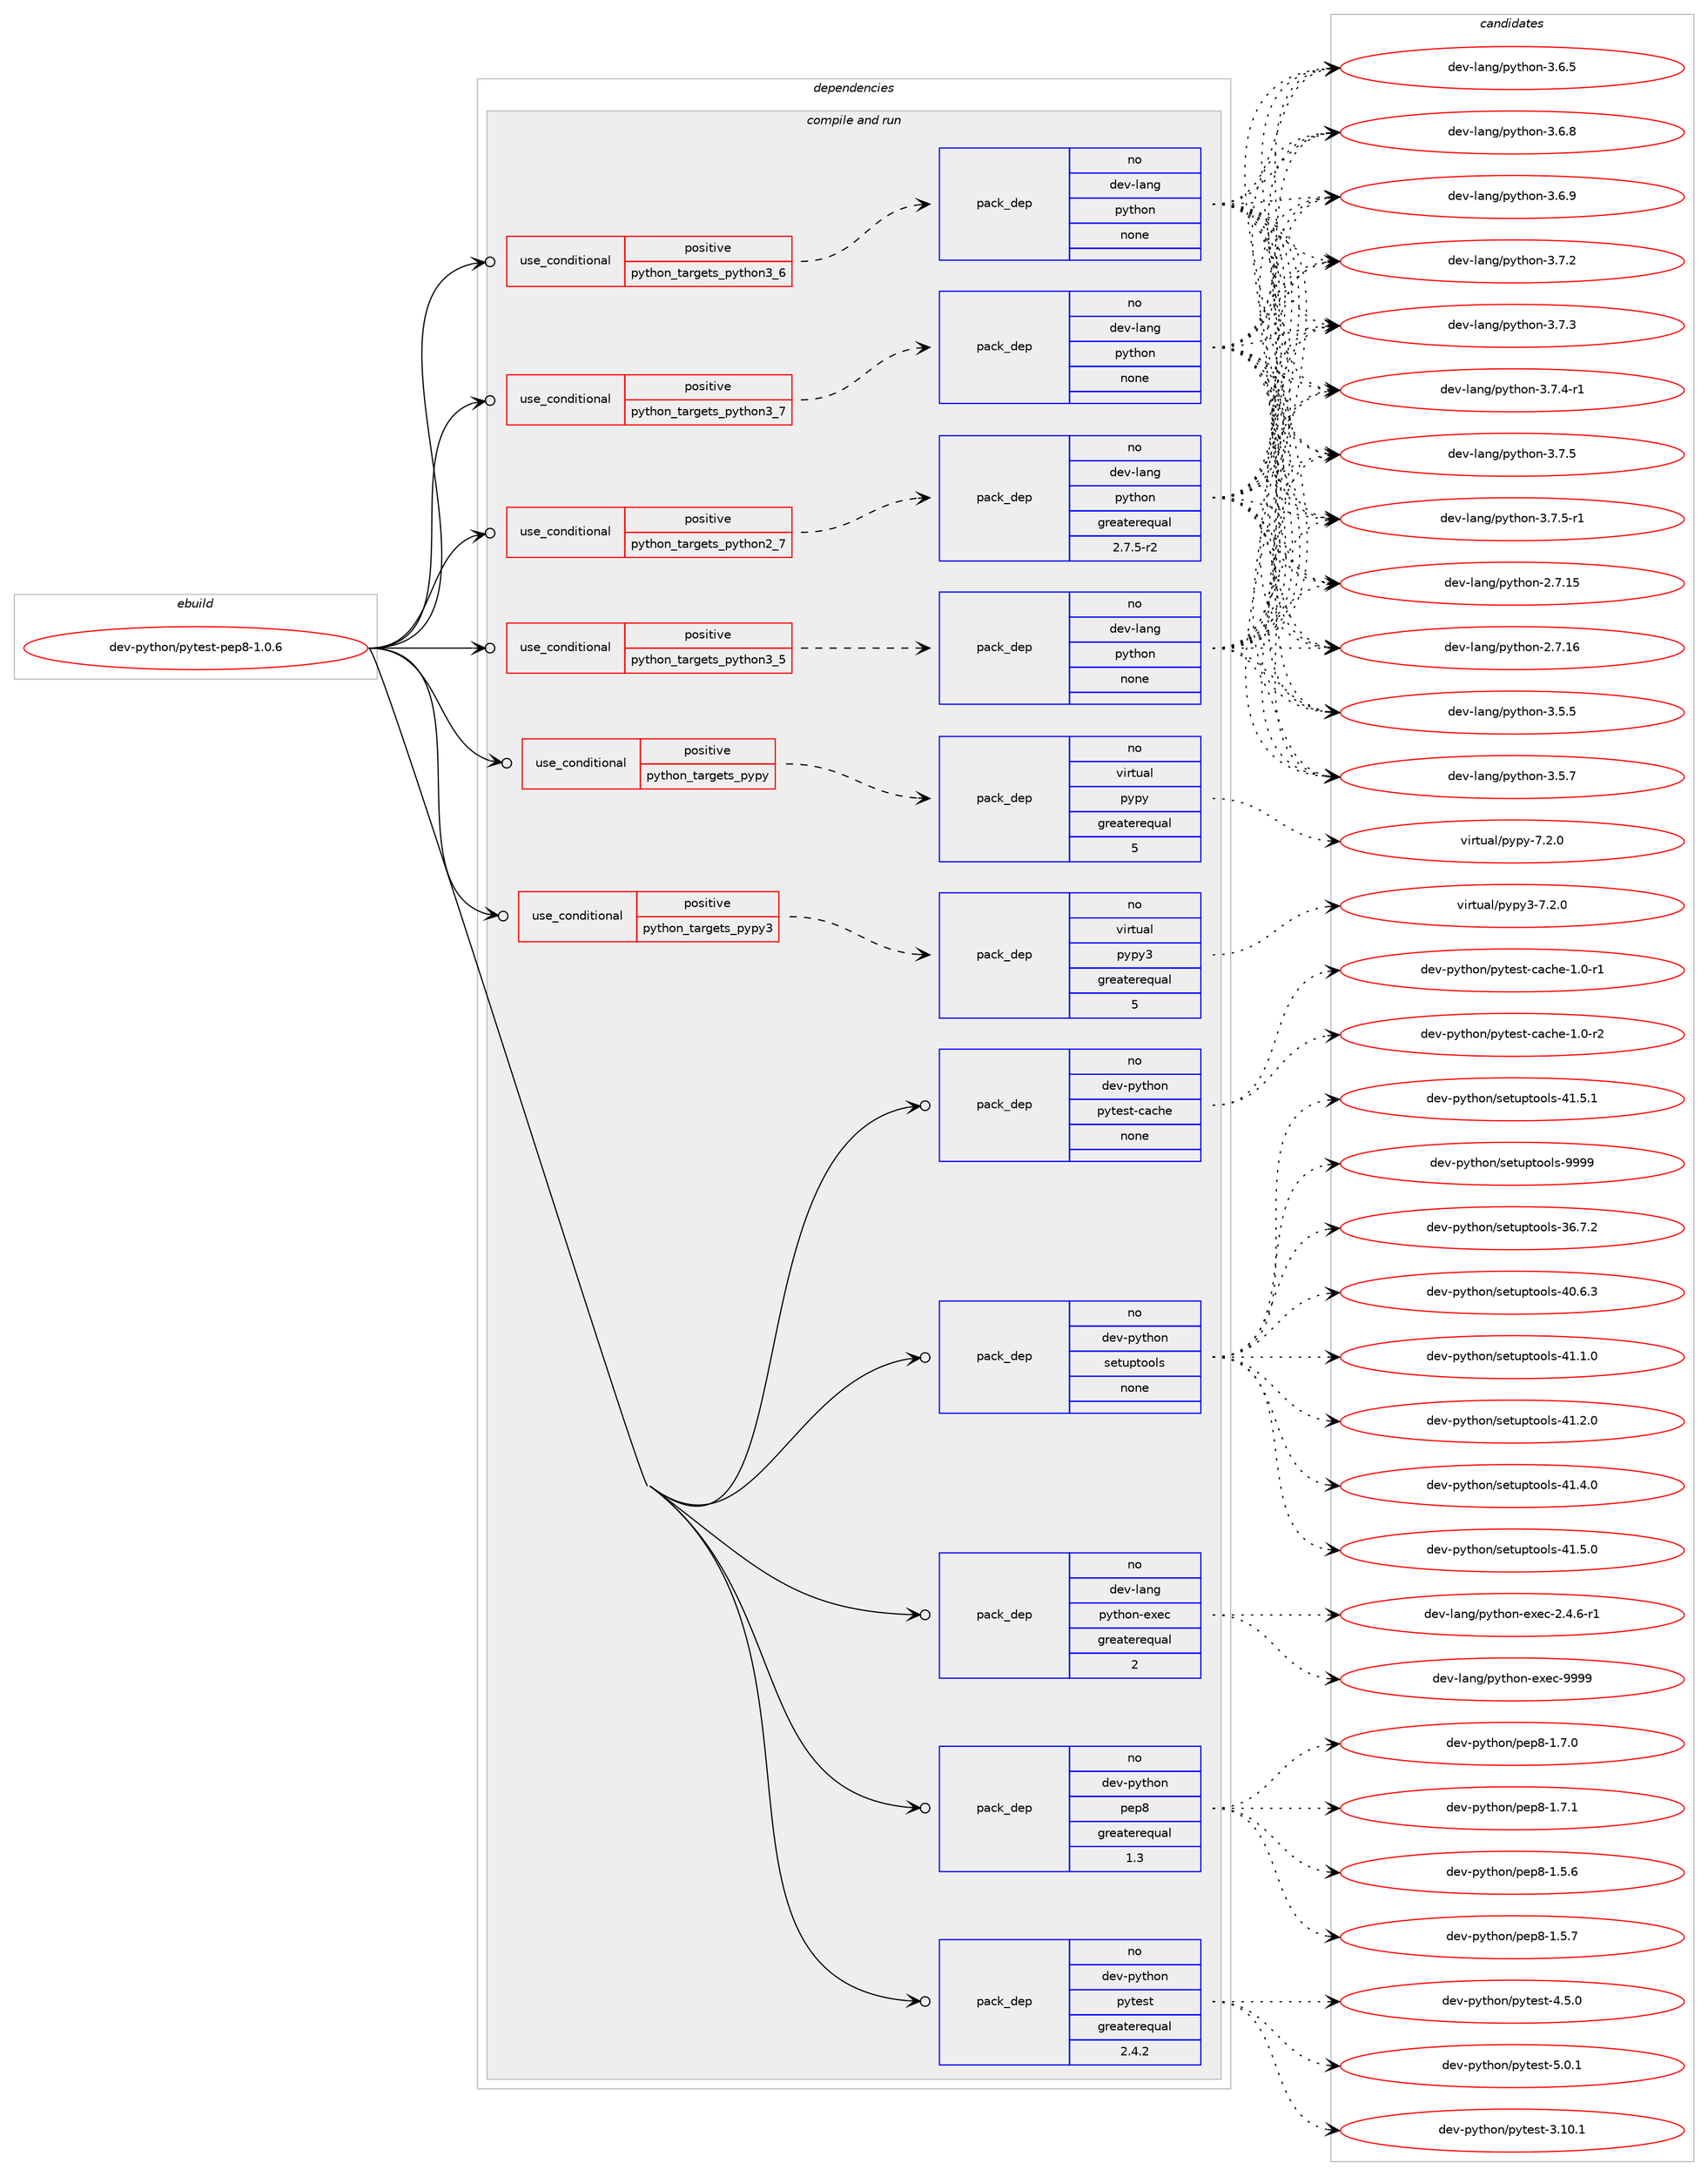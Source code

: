 digraph prolog {

# *************
# Graph options
# *************

newrank=true;
concentrate=true;
compound=true;
graph [rankdir=LR,fontname=Helvetica,fontsize=10,ranksep=1.5];#, ranksep=2.5, nodesep=0.2];
edge  [arrowhead=vee];
node  [fontname=Helvetica,fontsize=10];

# **********
# The ebuild
# **********

subgraph cluster_leftcol {
color=gray;
rank=same;
label=<<i>ebuild</i>>;
id [label="dev-python/pytest-pep8-1.0.6", color=red, width=4, href="../dev-python/pytest-pep8-1.0.6.svg"];
}

# ****************
# The dependencies
# ****************

subgraph cluster_midcol {
color=gray;
label=<<i>dependencies</i>>;
subgraph cluster_compile {
fillcolor="#eeeeee";
style=filled;
label=<<i>compile</i>>;
}
subgraph cluster_compileandrun {
fillcolor="#eeeeee";
style=filled;
label=<<i>compile and run</i>>;
subgraph cond147126 {
dependency629674 [label=<<TABLE BORDER="0" CELLBORDER="1" CELLSPACING="0" CELLPADDING="4"><TR><TD ROWSPAN="3" CELLPADDING="10">use_conditional</TD></TR><TR><TD>positive</TD></TR><TR><TD>python_targets_pypy</TD></TR></TABLE>>, shape=none, color=red];
subgraph pack470682 {
dependency629675 [label=<<TABLE BORDER="0" CELLBORDER="1" CELLSPACING="0" CELLPADDING="4" WIDTH="220"><TR><TD ROWSPAN="6" CELLPADDING="30">pack_dep</TD></TR><TR><TD WIDTH="110">no</TD></TR><TR><TD>virtual</TD></TR><TR><TD>pypy</TD></TR><TR><TD>greaterequal</TD></TR><TR><TD>5</TD></TR></TABLE>>, shape=none, color=blue];
}
dependency629674:e -> dependency629675:w [weight=20,style="dashed",arrowhead="vee"];
}
id:e -> dependency629674:w [weight=20,style="solid",arrowhead="odotvee"];
subgraph cond147127 {
dependency629676 [label=<<TABLE BORDER="0" CELLBORDER="1" CELLSPACING="0" CELLPADDING="4"><TR><TD ROWSPAN="3" CELLPADDING="10">use_conditional</TD></TR><TR><TD>positive</TD></TR><TR><TD>python_targets_pypy3</TD></TR></TABLE>>, shape=none, color=red];
subgraph pack470683 {
dependency629677 [label=<<TABLE BORDER="0" CELLBORDER="1" CELLSPACING="0" CELLPADDING="4" WIDTH="220"><TR><TD ROWSPAN="6" CELLPADDING="30">pack_dep</TD></TR><TR><TD WIDTH="110">no</TD></TR><TR><TD>virtual</TD></TR><TR><TD>pypy3</TD></TR><TR><TD>greaterequal</TD></TR><TR><TD>5</TD></TR></TABLE>>, shape=none, color=blue];
}
dependency629676:e -> dependency629677:w [weight=20,style="dashed",arrowhead="vee"];
}
id:e -> dependency629676:w [weight=20,style="solid",arrowhead="odotvee"];
subgraph cond147128 {
dependency629678 [label=<<TABLE BORDER="0" CELLBORDER="1" CELLSPACING="0" CELLPADDING="4"><TR><TD ROWSPAN="3" CELLPADDING="10">use_conditional</TD></TR><TR><TD>positive</TD></TR><TR><TD>python_targets_python2_7</TD></TR></TABLE>>, shape=none, color=red];
subgraph pack470684 {
dependency629679 [label=<<TABLE BORDER="0" CELLBORDER="1" CELLSPACING="0" CELLPADDING="4" WIDTH="220"><TR><TD ROWSPAN="6" CELLPADDING="30">pack_dep</TD></TR><TR><TD WIDTH="110">no</TD></TR><TR><TD>dev-lang</TD></TR><TR><TD>python</TD></TR><TR><TD>greaterequal</TD></TR><TR><TD>2.7.5-r2</TD></TR></TABLE>>, shape=none, color=blue];
}
dependency629678:e -> dependency629679:w [weight=20,style="dashed",arrowhead="vee"];
}
id:e -> dependency629678:w [weight=20,style="solid",arrowhead="odotvee"];
subgraph cond147129 {
dependency629680 [label=<<TABLE BORDER="0" CELLBORDER="1" CELLSPACING="0" CELLPADDING="4"><TR><TD ROWSPAN="3" CELLPADDING="10">use_conditional</TD></TR><TR><TD>positive</TD></TR><TR><TD>python_targets_python3_5</TD></TR></TABLE>>, shape=none, color=red];
subgraph pack470685 {
dependency629681 [label=<<TABLE BORDER="0" CELLBORDER="1" CELLSPACING="0" CELLPADDING="4" WIDTH="220"><TR><TD ROWSPAN="6" CELLPADDING="30">pack_dep</TD></TR><TR><TD WIDTH="110">no</TD></TR><TR><TD>dev-lang</TD></TR><TR><TD>python</TD></TR><TR><TD>none</TD></TR><TR><TD></TD></TR></TABLE>>, shape=none, color=blue];
}
dependency629680:e -> dependency629681:w [weight=20,style="dashed",arrowhead="vee"];
}
id:e -> dependency629680:w [weight=20,style="solid",arrowhead="odotvee"];
subgraph cond147130 {
dependency629682 [label=<<TABLE BORDER="0" CELLBORDER="1" CELLSPACING="0" CELLPADDING="4"><TR><TD ROWSPAN="3" CELLPADDING="10">use_conditional</TD></TR><TR><TD>positive</TD></TR><TR><TD>python_targets_python3_6</TD></TR></TABLE>>, shape=none, color=red];
subgraph pack470686 {
dependency629683 [label=<<TABLE BORDER="0" CELLBORDER="1" CELLSPACING="0" CELLPADDING="4" WIDTH="220"><TR><TD ROWSPAN="6" CELLPADDING="30">pack_dep</TD></TR><TR><TD WIDTH="110">no</TD></TR><TR><TD>dev-lang</TD></TR><TR><TD>python</TD></TR><TR><TD>none</TD></TR><TR><TD></TD></TR></TABLE>>, shape=none, color=blue];
}
dependency629682:e -> dependency629683:w [weight=20,style="dashed",arrowhead="vee"];
}
id:e -> dependency629682:w [weight=20,style="solid",arrowhead="odotvee"];
subgraph cond147131 {
dependency629684 [label=<<TABLE BORDER="0" CELLBORDER="1" CELLSPACING="0" CELLPADDING="4"><TR><TD ROWSPAN="3" CELLPADDING="10">use_conditional</TD></TR><TR><TD>positive</TD></TR><TR><TD>python_targets_python3_7</TD></TR></TABLE>>, shape=none, color=red];
subgraph pack470687 {
dependency629685 [label=<<TABLE BORDER="0" CELLBORDER="1" CELLSPACING="0" CELLPADDING="4" WIDTH="220"><TR><TD ROWSPAN="6" CELLPADDING="30">pack_dep</TD></TR><TR><TD WIDTH="110">no</TD></TR><TR><TD>dev-lang</TD></TR><TR><TD>python</TD></TR><TR><TD>none</TD></TR><TR><TD></TD></TR></TABLE>>, shape=none, color=blue];
}
dependency629684:e -> dependency629685:w [weight=20,style="dashed",arrowhead="vee"];
}
id:e -> dependency629684:w [weight=20,style="solid",arrowhead="odotvee"];
subgraph pack470688 {
dependency629686 [label=<<TABLE BORDER="0" CELLBORDER="1" CELLSPACING="0" CELLPADDING="4" WIDTH="220"><TR><TD ROWSPAN="6" CELLPADDING="30">pack_dep</TD></TR><TR><TD WIDTH="110">no</TD></TR><TR><TD>dev-lang</TD></TR><TR><TD>python-exec</TD></TR><TR><TD>greaterequal</TD></TR><TR><TD>2</TD></TR></TABLE>>, shape=none, color=blue];
}
id:e -> dependency629686:w [weight=20,style="solid",arrowhead="odotvee"];
subgraph pack470689 {
dependency629687 [label=<<TABLE BORDER="0" CELLBORDER="1" CELLSPACING="0" CELLPADDING="4" WIDTH="220"><TR><TD ROWSPAN="6" CELLPADDING="30">pack_dep</TD></TR><TR><TD WIDTH="110">no</TD></TR><TR><TD>dev-python</TD></TR><TR><TD>pep8</TD></TR><TR><TD>greaterequal</TD></TR><TR><TD>1.3</TD></TR></TABLE>>, shape=none, color=blue];
}
id:e -> dependency629687:w [weight=20,style="solid",arrowhead="odotvee"];
subgraph pack470690 {
dependency629688 [label=<<TABLE BORDER="0" CELLBORDER="1" CELLSPACING="0" CELLPADDING="4" WIDTH="220"><TR><TD ROWSPAN="6" CELLPADDING="30">pack_dep</TD></TR><TR><TD WIDTH="110">no</TD></TR><TR><TD>dev-python</TD></TR><TR><TD>pytest</TD></TR><TR><TD>greaterequal</TD></TR><TR><TD>2.4.2</TD></TR></TABLE>>, shape=none, color=blue];
}
id:e -> dependency629688:w [weight=20,style="solid",arrowhead="odotvee"];
subgraph pack470691 {
dependency629689 [label=<<TABLE BORDER="0" CELLBORDER="1" CELLSPACING="0" CELLPADDING="4" WIDTH="220"><TR><TD ROWSPAN="6" CELLPADDING="30">pack_dep</TD></TR><TR><TD WIDTH="110">no</TD></TR><TR><TD>dev-python</TD></TR><TR><TD>pytest-cache</TD></TR><TR><TD>none</TD></TR><TR><TD></TD></TR></TABLE>>, shape=none, color=blue];
}
id:e -> dependency629689:w [weight=20,style="solid",arrowhead="odotvee"];
subgraph pack470692 {
dependency629690 [label=<<TABLE BORDER="0" CELLBORDER="1" CELLSPACING="0" CELLPADDING="4" WIDTH="220"><TR><TD ROWSPAN="6" CELLPADDING="30">pack_dep</TD></TR><TR><TD WIDTH="110">no</TD></TR><TR><TD>dev-python</TD></TR><TR><TD>setuptools</TD></TR><TR><TD>none</TD></TR><TR><TD></TD></TR></TABLE>>, shape=none, color=blue];
}
id:e -> dependency629690:w [weight=20,style="solid",arrowhead="odotvee"];
}
subgraph cluster_run {
fillcolor="#eeeeee";
style=filled;
label=<<i>run</i>>;
}
}

# **************
# The candidates
# **************

subgraph cluster_choices {
rank=same;
color=gray;
label=<<i>candidates</i>>;

subgraph choice470682 {
color=black;
nodesep=1;
choice1181051141161179710847112121112121455546504648 [label="virtual/pypy-7.2.0", color=red, width=4,href="../virtual/pypy-7.2.0.svg"];
dependency629675:e -> choice1181051141161179710847112121112121455546504648:w [style=dotted,weight="100"];
}
subgraph choice470683 {
color=black;
nodesep=1;
choice118105114116117971084711212111212151455546504648 [label="virtual/pypy3-7.2.0", color=red, width=4,href="../virtual/pypy3-7.2.0.svg"];
dependency629677:e -> choice118105114116117971084711212111212151455546504648:w [style=dotted,weight="100"];
}
subgraph choice470684 {
color=black;
nodesep=1;
choice10010111845108971101034711212111610411111045504655464953 [label="dev-lang/python-2.7.15", color=red, width=4,href="../dev-lang/python-2.7.15.svg"];
choice10010111845108971101034711212111610411111045504655464954 [label="dev-lang/python-2.7.16", color=red, width=4,href="../dev-lang/python-2.7.16.svg"];
choice100101118451089711010347112121116104111110455146534653 [label="dev-lang/python-3.5.5", color=red, width=4,href="../dev-lang/python-3.5.5.svg"];
choice100101118451089711010347112121116104111110455146534655 [label="dev-lang/python-3.5.7", color=red, width=4,href="../dev-lang/python-3.5.7.svg"];
choice100101118451089711010347112121116104111110455146544653 [label="dev-lang/python-3.6.5", color=red, width=4,href="../dev-lang/python-3.6.5.svg"];
choice100101118451089711010347112121116104111110455146544656 [label="dev-lang/python-3.6.8", color=red, width=4,href="../dev-lang/python-3.6.8.svg"];
choice100101118451089711010347112121116104111110455146544657 [label="dev-lang/python-3.6.9", color=red, width=4,href="../dev-lang/python-3.6.9.svg"];
choice100101118451089711010347112121116104111110455146554650 [label="dev-lang/python-3.7.2", color=red, width=4,href="../dev-lang/python-3.7.2.svg"];
choice100101118451089711010347112121116104111110455146554651 [label="dev-lang/python-3.7.3", color=red, width=4,href="../dev-lang/python-3.7.3.svg"];
choice1001011184510897110103471121211161041111104551465546524511449 [label="dev-lang/python-3.7.4-r1", color=red, width=4,href="../dev-lang/python-3.7.4-r1.svg"];
choice100101118451089711010347112121116104111110455146554653 [label="dev-lang/python-3.7.5", color=red, width=4,href="../dev-lang/python-3.7.5.svg"];
choice1001011184510897110103471121211161041111104551465546534511449 [label="dev-lang/python-3.7.5-r1", color=red, width=4,href="../dev-lang/python-3.7.5-r1.svg"];
dependency629679:e -> choice10010111845108971101034711212111610411111045504655464953:w [style=dotted,weight="100"];
dependency629679:e -> choice10010111845108971101034711212111610411111045504655464954:w [style=dotted,weight="100"];
dependency629679:e -> choice100101118451089711010347112121116104111110455146534653:w [style=dotted,weight="100"];
dependency629679:e -> choice100101118451089711010347112121116104111110455146534655:w [style=dotted,weight="100"];
dependency629679:e -> choice100101118451089711010347112121116104111110455146544653:w [style=dotted,weight="100"];
dependency629679:e -> choice100101118451089711010347112121116104111110455146544656:w [style=dotted,weight="100"];
dependency629679:e -> choice100101118451089711010347112121116104111110455146544657:w [style=dotted,weight="100"];
dependency629679:e -> choice100101118451089711010347112121116104111110455146554650:w [style=dotted,weight="100"];
dependency629679:e -> choice100101118451089711010347112121116104111110455146554651:w [style=dotted,weight="100"];
dependency629679:e -> choice1001011184510897110103471121211161041111104551465546524511449:w [style=dotted,weight="100"];
dependency629679:e -> choice100101118451089711010347112121116104111110455146554653:w [style=dotted,weight="100"];
dependency629679:e -> choice1001011184510897110103471121211161041111104551465546534511449:w [style=dotted,weight="100"];
}
subgraph choice470685 {
color=black;
nodesep=1;
choice10010111845108971101034711212111610411111045504655464953 [label="dev-lang/python-2.7.15", color=red, width=4,href="../dev-lang/python-2.7.15.svg"];
choice10010111845108971101034711212111610411111045504655464954 [label="dev-lang/python-2.7.16", color=red, width=4,href="../dev-lang/python-2.7.16.svg"];
choice100101118451089711010347112121116104111110455146534653 [label="dev-lang/python-3.5.5", color=red, width=4,href="../dev-lang/python-3.5.5.svg"];
choice100101118451089711010347112121116104111110455146534655 [label="dev-lang/python-3.5.7", color=red, width=4,href="../dev-lang/python-3.5.7.svg"];
choice100101118451089711010347112121116104111110455146544653 [label="dev-lang/python-3.6.5", color=red, width=4,href="../dev-lang/python-3.6.5.svg"];
choice100101118451089711010347112121116104111110455146544656 [label="dev-lang/python-3.6.8", color=red, width=4,href="../dev-lang/python-3.6.8.svg"];
choice100101118451089711010347112121116104111110455146544657 [label="dev-lang/python-3.6.9", color=red, width=4,href="../dev-lang/python-3.6.9.svg"];
choice100101118451089711010347112121116104111110455146554650 [label="dev-lang/python-3.7.2", color=red, width=4,href="../dev-lang/python-3.7.2.svg"];
choice100101118451089711010347112121116104111110455146554651 [label="dev-lang/python-3.7.3", color=red, width=4,href="../dev-lang/python-3.7.3.svg"];
choice1001011184510897110103471121211161041111104551465546524511449 [label="dev-lang/python-3.7.4-r1", color=red, width=4,href="../dev-lang/python-3.7.4-r1.svg"];
choice100101118451089711010347112121116104111110455146554653 [label="dev-lang/python-3.7.5", color=red, width=4,href="../dev-lang/python-3.7.5.svg"];
choice1001011184510897110103471121211161041111104551465546534511449 [label="dev-lang/python-3.7.5-r1", color=red, width=4,href="../dev-lang/python-3.7.5-r1.svg"];
dependency629681:e -> choice10010111845108971101034711212111610411111045504655464953:w [style=dotted,weight="100"];
dependency629681:e -> choice10010111845108971101034711212111610411111045504655464954:w [style=dotted,weight="100"];
dependency629681:e -> choice100101118451089711010347112121116104111110455146534653:w [style=dotted,weight="100"];
dependency629681:e -> choice100101118451089711010347112121116104111110455146534655:w [style=dotted,weight="100"];
dependency629681:e -> choice100101118451089711010347112121116104111110455146544653:w [style=dotted,weight="100"];
dependency629681:e -> choice100101118451089711010347112121116104111110455146544656:w [style=dotted,weight="100"];
dependency629681:e -> choice100101118451089711010347112121116104111110455146544657:w [style=dotted,weight="100"];
dependency629681:e -> choice100101118451089711010347112121116104111110455146554650:w [style=dotted,weight="100"];
dependency629681:e -> choice100101118451089711010347112121116104111110455146554651:w [style=dotted,weight="100"];
dependency629681:e -> choice1001011184510897110103471121211161041111104551465546524511449:w [style=dotted,weight="100"];
dependency629681:e -> choice100101118451089711010347112121116104111110455146554653:w [style=dotted,weight="100"];
dependency629681:e -> choice1001011184510897110103471121211161041111104551465546534511449:w [style=dotted,weight="100"];
}
subgraph choice470686 {
color=black;
nodesep=1;
choice10010111845108971101034711212111610411111045504655464953 [label="dev-lang/python-2.7.15", color=red, width=4,href="../dev-lang/python-2.7.15.svg"];
choice10010111845108971101034711212111610411111045504655464954 [label="dev-lang/python-2.7.16", color=red, width=4,href="../dev-lang/python-2.7.16.svg"];
choice100101118451089711010347112121116104111110455146534653 [label="dev-lang/python-3.5.5", color=red, width=4,href="../dev-lang/python-3.5.5.svg"];
choice100101118451089711010347112121116104111110455146534655 [label="dev-lang/python-3.5.7", color=red, width=4,href="../dev-lang/python-3.5.7.svg"];
choice100101118451089711010347112121116104111110455146544653 [label="dev-lang/python-3.6.5", color=red, width=4,href="../dev-lang/python-3.6.5.svg"];
choice100101118451089711010347112121116104111110455146544656 [label="dev-lang/python-3.6.8", color=red, width=4,href="../dev-lang/python-3.6.8.svg"];
choice100101118451089711010347112121116104111110455146544657 [label="dev-lang/python-3.6.9", color=red, width=4,href="../dev-lang/python-3.6.9.svg"];
choice100101118451089711010347112121116104111110455146554650 [label="dev-lang/python-3.7.2", color=red, width=4,href="../dev-lang/python-3.7.2.svg"];
choice100101118451089711010347112121116104111110455146554651 [label="dev-lang/python-3.7.3", color=red, width=4,href="../dev-lang/python-3.7.3.svg"];
choice1001011184510897110103471121211161041111104551465546524511449 [label="dev-lang/python-3.7.4-r1", color=red, width=4,href="../dev-lang/python-3.7.4-r1.svg"];
choice100101118451089711010347112121116104111110455146554653 [label="dev-lang/python-3.7.5", color=red, width=4,href="../dev-lang/python-3.7.5.svg"];
choice1001011184510897110103471121211161041111104551465546534511449 [label="dev-lang/python-3.7.5-r1", color=red, width=4,href="../dev-lang/python-3.7.5-r1.svg"];
dependency629683:e -> choice10010111845108971101034711212111610411111045504655464953:w [style=dotted,weight="100"];
dependency629683:e -> choice10010111845108971101034711212111610411111045504655464954:w [style=dotted,weight="100"];
dependency629683:e -> choice100101118451089711010347112121116104111110455146534653:w [style=dotted,weight="100"];
dependency629683:e -> choice100101118451089711010347112121116104111110455146534655:w [style=dotted,weight="100"];
dependency629683:e -> choice100101118451089711010347112121116104111110455146544653:w [style=dotted,weight="100"];
dependency629683:e -> choice100101118451089711010347112121116104111110455146544656:w [style=dotted,weight="100"];
dependency629683:e -> choice100101118451089711010347112121116104111110455146544657:w [style=dotted,weight="100"];
dependency629683:e -> choice100101118451089711010347112121116104111110455146554650:w [style=dotted,weight="100"];
dependency629683:e -> choice100101118451089711010347112121116104111110455146554651:w [style=dotted,weight="100"];
dependency629683:e -> choice1001011184510897110103471121211161041111104551465546524511449:w [style=dotted,weight="100"];
dependency629683:e -> choice100101118451089711010347112121116104111110455146554653:w [style=dotted,weight="100"];
dependency629683:e -> choice1001011184510897110103471121211161041111104551465546534511449:w [style=dotted,weight="100"];
}
subgraph choice470687 {
color=black;
nodesep=1;
choice10010111845108971101034711212111610411111045504655464953 [label="dev-lang/python-2.7.15", color=red, width=4,href="../dev-lang/python-2.7.15.svg"];
choice10010111845108971101034711212111610411111045504655464954 [label="dev-lang/python-2.7.16", color=red, width=4,href="../dev-lang/python-2.7.16.svg"];
choice100101118451089711010347112121116104111110455146534653 [label="dev-lang/python-3.5.5", color=red, width=4,href="../dev-lang/python-3.5.5.svg"];
choice100101118451089711010347112121116104111110455146534655 [label="dev-lang/python-3.5.7", color=red, width=4,href="../dev-lang/python-3.5.7.svg"];
choice100101118451089711010347112121116104111110455146544653 [label="dev-lang/python-3.6.5", color=red, width=4,href="../dev-lang/python-3.6.5.svg"];
choice100101118451089711010347112121116104111110455146544656 [label="dev-lang/python-3.6.8", color=red, width=4,href="../dev-lang/python-3.6.8.svg"];
choice100101118451089711010347112121116104111110455146544657 [label="dev-lang/python-3.6.9", color=red, width=4,href="../dev-lang/python-3.6.9.svg"];
choice100101118451089711010347112121116104111110455146554650 [label="dev-lang/python-3.7.2", color=red, width=4,href="../dev-lang/python-3.7.2.svg"];
choice100101118451089711010347112121116104111110455146554651 [label="dev-lang/python-3.7.3", color=red, width=4,href="../dev-lang/python-3.7.3.svg"];
choice1001011184510897110103471121211161041111104551465546524511449 [label="dev-lang/python-3.7.4-r1", color=red, width=4,href="../dev-lang/python-3.7.4-r1.svg"];
choice100101118451089711010347112121116104111110455146554653 [label="dev-lang/python-3.7.5", color=red, width=4,href="../dev-lang/python-3.7.5.svg"];
choice1001011184510897110103471121211161041111104551465546534511449 [label="dev-lang/python-3.7.5-r1", color=red, width=4,href="../dev-lang/python-3.7.5-r1.svg"];
dependency629685:e -> choice10010111845108971101034711212111610411111045504655464953:w [style=dotted,weight="100"];
dependency629685:e -> choice10010111845108971101034711212111610411111045504655464954:w [style=dotted,weight="100"];
dependency629685:e -> choice100101118451089711010347112121116104111110455146534653:w [style=dotted,weight="100"];
dependency629685:e -> choice100101118451089711010347112121116104111110455146534655:w [style=dotted,weight="100"];
dependency629685:e -> choice100101118451089711010347112121116104111110455146544653:w [style=dotted,weight="100"];
dependency629685:e -> choice100101118451089711010347112121116104111110455146544656:w [style=dotted,weight="100"];
dependency629685:e -> choice100101118451089711010347112121116104111110455146544657:w [style=dotted,weight="100"];
dependency629685:e -> choice100101118451089711010347112121116104111110455146554650:w [style=dotted,weight="100"];
dependency629685:e -> choice100101118451089711010347112121116104111110455146554651:w [style=dotted,weight="100"];
dependency629685:e -> choice1001011184510897110103471121211161041111104551465546524511449:w [style=dotted,weight="100"];
dependency629685:e -> choice100101118451089711010347112121116104111110455146554653:w [style=dotted,weight="100"];
dependency629685:e -> choice1001011184510897110103471121211161041111104551465546534511449:w [style=dotted,weight="100"];
}
subgraph choice470688 {
color=black;
nodesep=1;
choice10010111845108971101034711212111610411111045101120101994550465246544511449 [label="dev-lang/python-exec-2.4.6-r1", color=red, width=4,href="../dev-lang/python-exec-2.4.6-r1.svg"];
choice10010111845108971101034711212111610411111045101120101994557575757 [label="dev-lang/python-exec-9999", color=red, width=4,href="../dev-lang/python-exec-9999.svg"];
dependency629686:e -> choice10010111845108971101034711212111610411111045101120101994550465246544511449:w [style=dotted,weight="100"];
dependency629686:e -> choice10010111845108971101034711212111610411111045101120101994557575757:w [style=dotted,weight="100"];
}
subgraph choice470689 {
color=black;
nodesep=1;
choice100101118451121211161041111104711210111256454946534654 [label="dev-python/pep8-1.5.6", color=red, width=4,href="../dev-python/pep8-1.5.6.svg"];
choice100101118451121211161041111104711210111256454946534655 [label="dev-python/pep8-1.5.7", color=red, width=4,href="../dev-python/pep8-1.5.7.svg"];
choice100101118451121211161041111104711210111256454946554648 [label="dev-python/pep8-1.7.0", color=red, width=4,href="../dev-python/pep8-1.7.0.svg"];
choice100101118451121211161041111104711210111256454946554649 [label="dev-python/pep8-1.7.1", color=red, width=4,href="../dev-python/pep8-1.7.1.svg"];
dependency629687:e -> choice100101118451121211161041111104711210111256454946534654:w [style=dotted,weight="100"];
dependency629687:e -> choice100101118451121211161041111104711210111256454946534655:w [style=dotted,weight="100"];
dependency629687:e -> choice100101118451121211161041111104711210111256454946554648:w [style=dotted,weight="100"];
dependency629687:e -> choice100101118451121211161041111104711210111256454946554649:w [style=dotted,weight="100"];
}
subgraph choice470690 {
color=black;
nodesep=1;
choice100101118451121211161041111104711212111610111511645514649484649 [label="dev-python/pytest-3.10.1", color=red, width=4,href="../dev-python/pytest-3.10.1.svg"];
choice1001011184511212111610411111047112121116101115116455246534648 [label="dev-python/pytest-4.5.0", color=red, width=4,href="../dev-python/pytest-4.5.0.svg"];
choice1001011184511212111610411111047112121116101115116455346484649 [label="dev-python/pytest-5.0.1", color=red, width=4,href="../dev-python/pytest-5.0.1.svg"];
dependency629688:e -> choice100101118451121211161041111104711212111610111511645514649484649:w [style=dotted,weight="100"];
dependency629688:e -> choice1001011184511212111610411111047112121116101115116455246534648:w [style=dotted,weight="100"];
dependency629688:e -> choice1001011184511212111610411111047112121116101115116455346484649:w [style=dotted,weight="100"];
}
subgraph choice470691 {
color=black;
nodesep=1;
choice100101118451121211161041111104711212111610111511645999799104101454946484511449 [label="dev-python/pytest-cache-1.0-r1", color=red, width=4,href="../dev-python/pytest-cache-1.0-r1.svg"];
choice100101118451121211161041111104711212111610111511645999799104101454946484511450 [label="dev-python/pytest-cache-1.0-r2", color=red, width=4,href="../dev-python/pytest-cache-1.0-r2.svg"];
dependency629689:e -> choice100101118451121211161041111104711212111610111511645999799104101454946484511449:w [style=dotted,weight="100"];
dependency629689:e -> choice100101118451121211161041111104711212111610111511645999799104101454946484511450:w [style=dotted,weight="100"];
}
subgraph choice470692 {
color=black;
nodesep=1;
choice100101118451121211161041111104711510111611711211611111110811545515446554650 [label="dev-python/setuptools-36.7.2", color=red, width=4,href="../dev-python/setuptools-36.7.2.svg"];
choice100101118451121211161041111104711510111611711211611111110811545524846544651 [label="dev-python/setuptools-40.6.3", color=red, width=4,href="../dev-python/setuptools-40.6.3.svg"];
choice100101118451121211161041111104711510111611711211611111110811545524946494648 [label="dev-python/setuptools-41.1.0", color=red, width=4,href="../dev-python/setuptools-41.1.0.svg"];
choice100101118451121211161041111104711510111611711211611111110811545524946504648 [label="dev-python/setuptools-41.2.0", color=red, width=4,href="../dev-python/setuptools-41.2.0.svg"];
choice100101118451121211161041111104711510111611711211611111110811545524946524648 [label="dev-python/setuptools-41.4.0", color=red, width=4,href="../dev-python/setuptools-41.4.0.svg"];
choice100101118451121211161041111104711510111611711211611111110811545524946534648 [label="dev-python/setuptools-41.5.0", color=red, width=4,href="../dev-python/setuptools-41.5.0.svg"];
choice100101118451121211161041111104711510111611711211611111110811545524946534649 [label="dev-python/setuptools-41.5.1", color=red, width=4,href="../dev-python/setuptools-41.5.1.svg"];
choice10010111845112121116104111110471151011161171121161111111081154557575757 [label="dev-python/setuptools-9999", color=red, width=4,href="../dev-python/setuptools-9999.svg"];
dependency629690:e -> choice100101118451121211161041111104711510111611711211611111110811545515446554650:w [style=dotted,weight="100"];
dependency629690:e -> choice100101118451121211161041111104711510111611711211611111110811545524846544651:w [style=dotted,weight="100"];
dependency629690:e -> choice100101118451121211161041111104711510111611711211611111110811545524946494648:w [style=dotted,weight="100"];
dependency629690:e -> choice100101118451121211161041111104711510111611711211611111110811545524946504648:w [style=dotted,weight="100"];
dependency629690:e -> choice100101118451121211161041111104711510111611711211611111110811545524946524648:w [style=dotted,weight="100"];
dependency629690:e -> choice100101118451121211161041111104711510111611711211611111110811545524946534648:w [style=dotted,weight="100"];
dependency629690:e -> choice100101118451121211161041111104711510111611711211611111110811545524946534649:w [style=dotted,weight="100"];
dependency629690:e -> choice10010111845112121116104111110471151011161171121161111111081154557575757:w [style=dotted,weight="100"];
}
}

}
